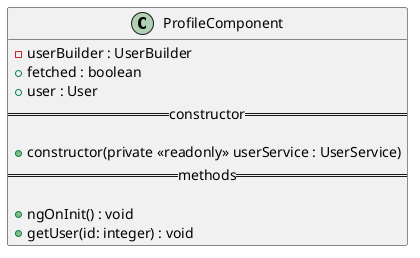 @startuml ProfileComponent diagram
class ProfileComponent {
  - userBuilder : UserBuilder
  + fetched : boolean
  + user : User
  ==constructor==

  + constructor(private <<readonly>> userService : UserService)
  ==methods==

  + ngOnInit() : void
  + getUser(id: integer) : void
}
@enduml
